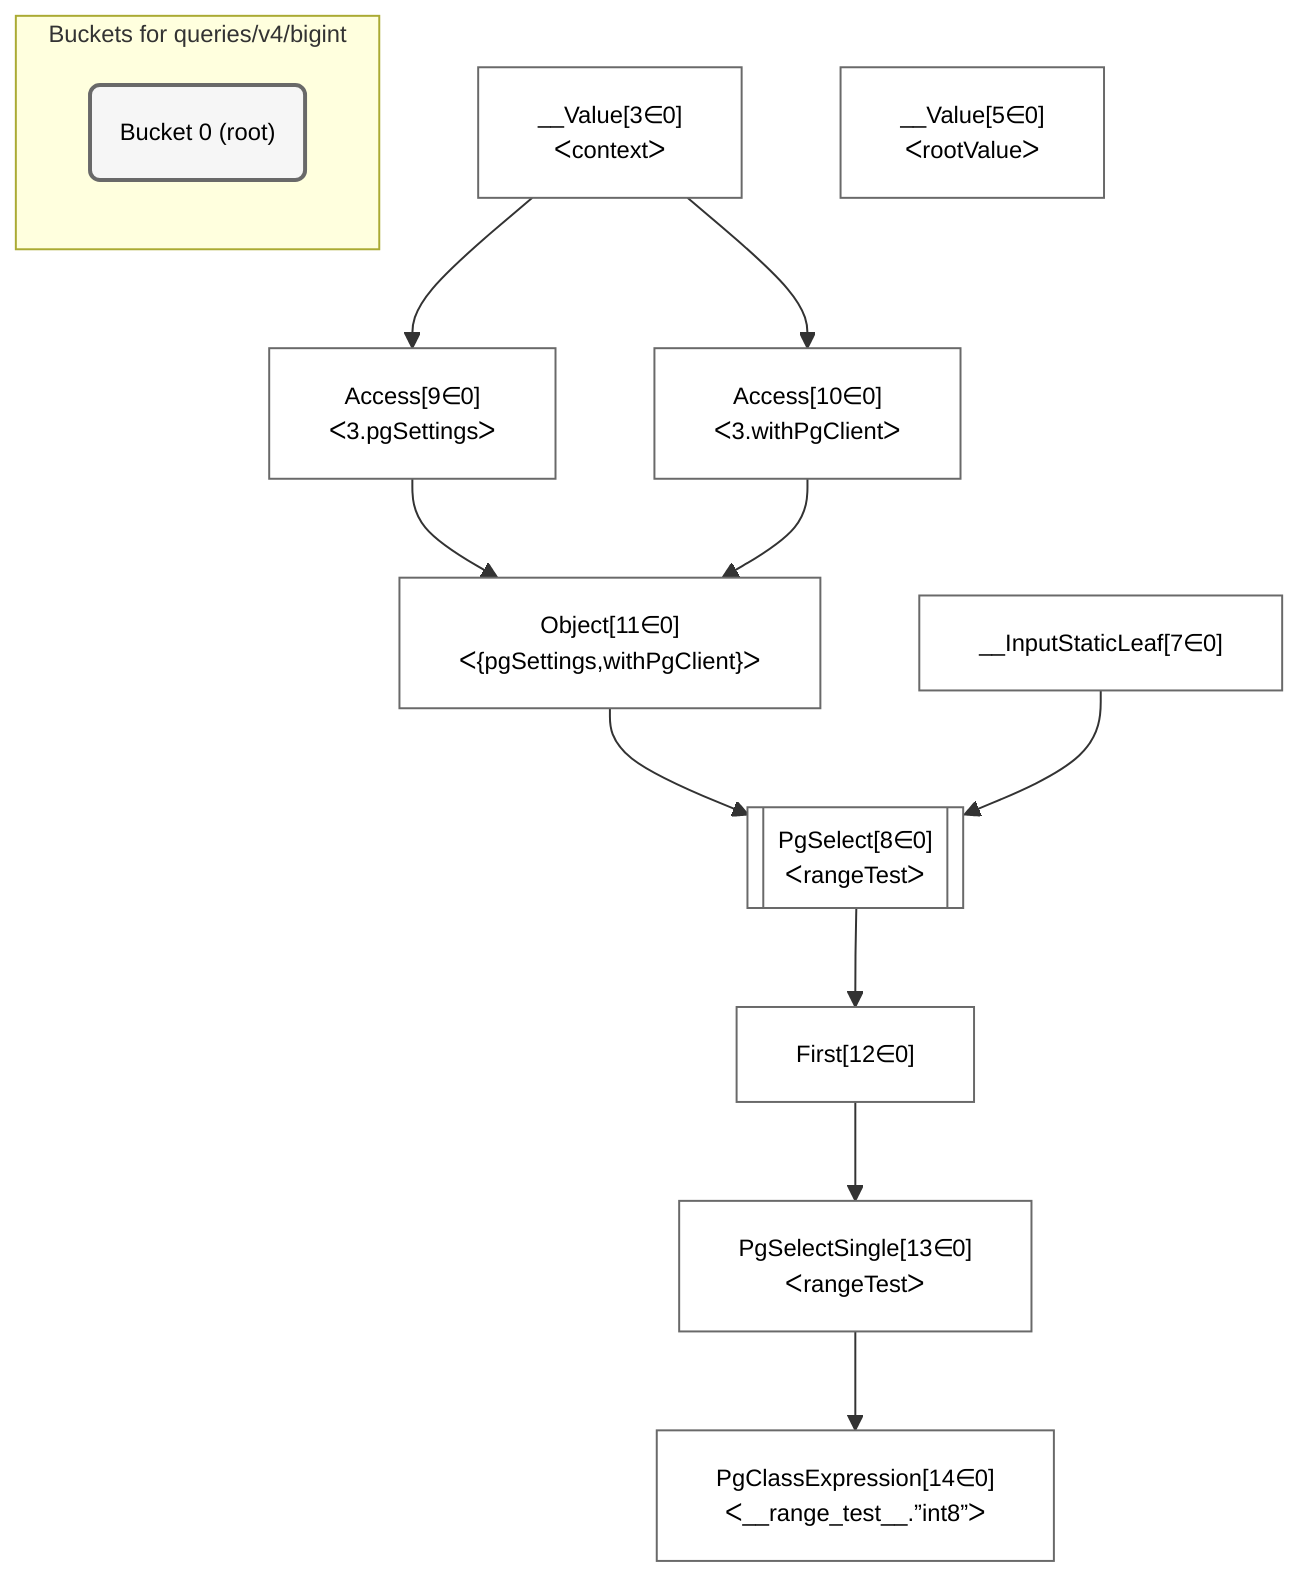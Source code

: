 %%{init: {'themeVariables': { 'fontSize': '12px'}}}%%
graph TD
    classDef path fill:#eee,stroke:#000,color:#000
    classDef plan fill:#fff,stroke-width:1px,color:#000
    classDef itemplan fill:#fff,stroke-width:2px,color:#000
    classDef sideeffectplan fill:#f00,stroke-width:2px,color:#000
    classDef bucket fill:#f6f6f6,color:#000,stroke-width:2px,text-align:left


    %% define steps
    __Value3["__Value[3∈0]<br />ᐸcontextᐳ"]:::plan
    __Value5["__Value[5∈0]<br />ᐸrootValueᐳ"]:::plan
    __InputStaticLeaf7["__InputStaticLeaf[7∈0]"]:::plan
    Access9["Access[9∈0]<br />ᐸ3.pgSettingsᐳ"]:::plan
    Access10["Access[10∈0]<br />ᐸ3.withPgClientᐳ"]:::plan
    Object11["Object[11∈0]<br />ᐸ{pgSettings,withPgClient}ᐳ"]:::plan
    PgSelect8[["PgSelect[8∈0]<br />ᐸrangeTestᐳ"]]:::plan
    First12["First[12∈0]"]:::plan
    PgSelectSingle13["PgSelectSingle[13∈0]<br />ᐸrangeTestᐳ"]:::plan
    PgClassExpression14["PgClassExpression[14∈0]<br />ᐸ__range_test__.”int8”ᐳ"]:::plan

    %% plan dependencies
    __Value3 --> Access9
    __Value3 --> Access10
    Access9 & Access10 --> Object11
    Object11 & __InputStaticLeaf7 --> PgSelect8
    PgSelect8 --> First12
    First12 --> PgSelectSingle13
    PgSelectSingle13 --> PgClassExpression14

    subgraph "Buckets for queries/v4/bigint"
    Bucket0("Bucket 0 (root)"):::bucket
    classDef bucket0 stroke:#696969
    class Bucket0,__Value3,__Value5,__InputStaticLeaf7,PgSelect8,Access9,Access10,Object11,First12,PgSelectSingle13,PgClassExpression14 bucket0
    end